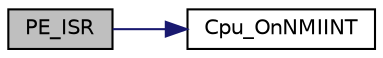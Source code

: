 digraph "PE_ISR"
{
  edge [fontname="Helvetica",fontsize="10",labelfontname="Helvetica",labelfontsize="10"];
  node [fontname="Helvetica",fontsize="10",shape=record];
  rankdir="LR";
  Node1 [label="PE_ISR",height=0.2,width=0.4,color="black", fillcolor="grey75", style="filled", fontcolor="black"];
  Node1 -> Node2 [color="midnightblue",fontsize="10",style="solid",fontname="Helvetica"];
  Node2 [label="Cpu_OnNMIINT",height=0.2,width=0.4,color="black", fillcolor="white", style="filled",URL="$group___events__module.html#ga960d094664356278ac5472d45a6ea2f3",tooltip="This event is called when the Non maskable interrupt had occurred. This event is automatically enable..."];
}
